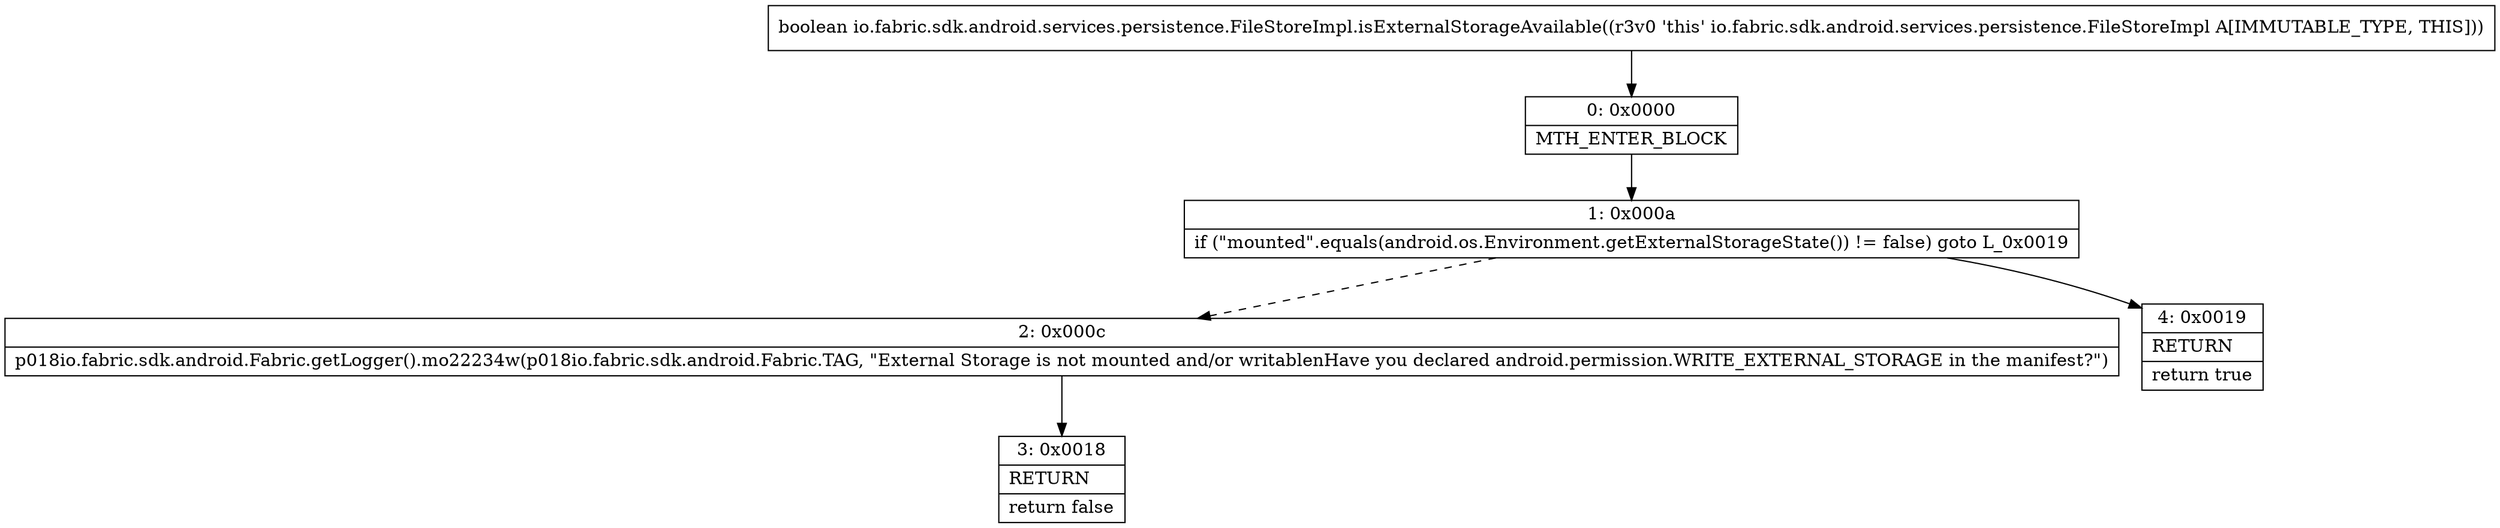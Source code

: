 digraph "CFG forio.fabric.sdk.android.services.persistence.FileStoreImpl.isExternalStorageAvailable()Z" {
Node_0 [shape=record,label="{0\:\ 0x0000|MTH_ENTER_BLOCK\l}"];
Node_1 [shape=record,label="{1\:\ 0x000a|if (\"mounted\".equals(android.os.Environment.getExternalStorageState()) != false) goto L_0x0019\l}"];
Node_2 [shape=record,label="{2\:\ 0x000c|p018io.fabric.sdk.android.Fabric.getLogger().mo22234w(p018io.fabric.sdk.android.Fabric.TAG, \"External Storage is not mounted and\/or writablenHave you declared android.permission.WRITE_EXTERNAL_STORAGE in the manifest?\")\l}"];
Node_3 [shape=record,label="{3\:\ 0x0018|RETURN\l|return false\l}"];
Node_4 [shape=record,label="{4\:\ 0x0019|RETURN\l|return true\l}"];
MethodNode[shape=record,label="{boolean io.fabric.sdk.android.services.persistence.FileStoreImpl.isExternalStorageAvailable((r3v0 'this' io.fabric.sdk.android.services.persistence.FileStoreImpl A[IMMUTABLE_TYPE, THIS])) }"];
MethodNode -> Node_0;
Node_0 -> Node_1;
Node_1 -> Node_2[style=dashed];
Node_1 -> Node_4;
Node_2 -> Node_3;
}

